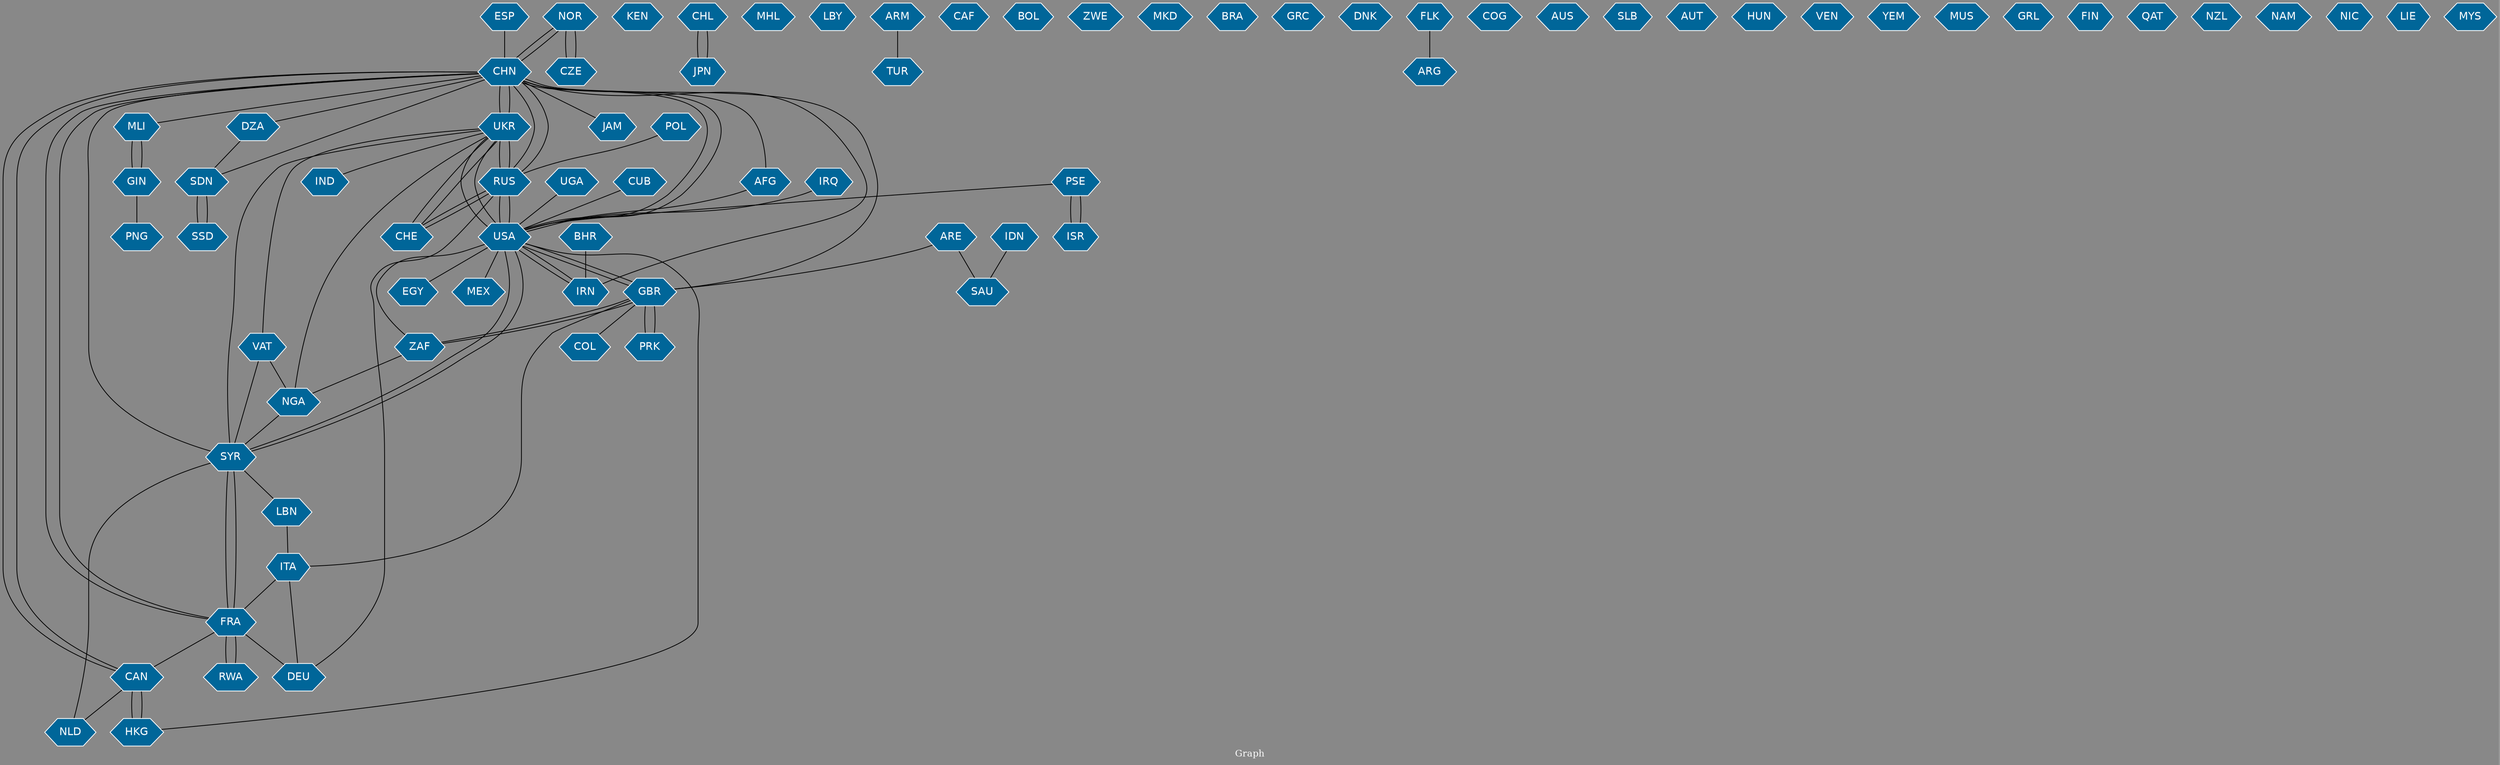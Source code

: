 // Countries together in item graph
graph {
	graph [bgcolor="#888888" fontcolor=white fontsize=12 label="Graph" outputorder=edgesfirst overlap=prism]
	node [color=white fillcolor="#006699" fontcolor=white fontname=Helvetica shape=hexagon style=filled]
	edge [arrowhead=open color=black fontcolor=white fontname=Courier fontsize=12]
		NOR [label=NOR]
		CHN [label=CHN]
		UKR [label=UKR]
		RUS [label=RUS]
		ZAF [label=ZAF]
		USA [label=USA]
		CAN [label=CAN]
		KEN [label=KEN]
		CHL [label=CHL]
		JPN [label=JPN]
		FRA [label=FRA]
		ISR [label=ISR]
		IRN [label=IRN]
		GBR [label=GBR]
		MHL [label=MHL]
		LBY [label=LBY]
		DEU [label=DEU]
		MLI [label=MLI]
		CHE [label=CHE]
		VAT [label=VAT]
		TUR [label=TUR]
		ITA [label=ITA]
		HKG [label=HKG]
		AFG [label=AFG]
		ARE [label=ARE]
		NGA [label=NGA]
		RWA [label=RWA]
		ARM [label=ARM]
		PSE [label=PSE]
		SYR [label=SYR]
		SAU [label=SAU]
		EGY [label=EGY]
		CAF [label=CAF]
		BOL [label=BOL]
		GIN [label=GIN]
		PNG [label=PNG]
		SSD [label=SSD]
		SDN [label=SDN]
		COL [label=COL]
		ZWE [label=ZWE]
		LBN [label=LBN]
		MKD [label=MKD]
		BRA [label=BRA]
		IRQ [label=IRQ]
		GRC [label=GRC]
		DNK [label=DNK]
		FLK [label=FLK]
		ARG [label=ARG]
		COG [label=COG]
		AUS [label=AUS]
		SLB [label=SLB]
		CZE [label=CZE]
		IND [label=IND]
		ESP [label=ESP]
		AUT [label=AUT]
		HUN [label=HUN]
		VEN [label=VEN]
		YEM [label=YEM]
		PRK [label=PRK]
		MUS [label=MUS]
		GRL [label=GRL]
		JAM [label=JAM]
		NLD [label=NLD]
		UGA [label=UGA]
		IDN [label=IDN]
		MEX [label=MEX]
		FIN [label=FIN]
		BHR [label=BHR]
		QAT [label=QAT]
		POL [label=POL]
		DZA [label=DZA]
		NZL [label=NZL]
		CUB [label=CUB]
		NAM [label=NAM]
		NIC [label=NIC]
		LIE [label=LIE]
		MYS [label=MYS]
			GBR -- COL [weight=1]
			CHE -- RUS [weight=2]
			ARM -- TUR [weight=1]
			CHN -- CAN [weight=2]
			AFG -- USA [weight=2]
			FLK -- ARG [weight=1]
			CHN -- JAM [weight=1]
			SYR -- LBN [weight=1]
			VAT -- SYR [weight=1]
			SDN -- SSD [weight=3]
			NOR -- CHN [weight=1]
			CHL -- JPN [weight=1]
			UKR -- NGA [weight=1]
			CHN -- SDN [weight=1]
			USA -- UKR [weight=10]
			USA -- IRN [weight=3]
			PRK -- GBR [weight=2]
			MLI -- GIN [weight=1]
			BHR -- IRN [weight=1]
			CAN -- CHN [weight=3]
			ARE -- GBR [weight=1]
			DZA -- SDN [weight=1]
			ITA -- FRA [weight=1]
			DEU -- RUS [weight=1]
			HKG -- CAN [weight=2]
			CHN -- GBR [weight=1]
			IDN -- SAU [weight=1]
			FRA -- CAN [weight=1]
			UGA -- USA [weight=1]
			USA -- SYR [weight=1]
			RWA -- FRA [weight=1]
			ESP -- CHN [weight=1]
			UKR -- USA [weight=15]
			PSE -- USA [weight=1]
			PSE -- ISR [weight=1]
			CZE -- NOR [weight=1]
			CHN -- FRA [weight=1]
			CHN -- MLI [weight=1]
			USA -- RUS [weight=12]
			FRA -- DEU [weight=1]
			VAT -- NGA [weight=1]
			GIN -- PNG [weight=1]
			ISR -- PSE [weight=2]
			ARE -- SAU [weight=1]
			UKR -- VAT [weight=1]
			CAN -- NLD [weight=1]
			JPN -- CHL [weight=1]
			UKR -- CHE [weight=2]
			IRN -- CHN [weight=1]
			NLD -- SYR [weight=1]
			FRA -- SYR [weight=1]
			USA -- MEX [weight=1]
			LBN -- ITA [weight=1]
			CHN -- UKR [weight=1]
			SYR -- FRA [weight=2]
			RUS -- UKR [weight=44]
			NOR -- CZE [weight=1]
			IRN -- USA [weight=5]
			CHN -- USA [weight=3]
			ITA -- DEU [weight=1]
			POL -- RUS [weight=1]
			UKR -- SYR [weight=1]
			GBR -- USA [weight=2]
			GBR -- ZAF [weight=1]
			GBR -- PRK [weight=1]
			SYR -- USA [weight=1]
			USA -- HKG [weight=1]
			UKR -- RUS [weight=39]
			CAN -- HKG [weight=2]
			ZAF -- GBR [weight=1]
			USA -- EGY [weight=1]
			ZAF -- USA [weight=1]
			IRQ -- USA [weight=1]
			UKR -- IND [weight=1]
			UKR -- CHN [weight=2]
			RUS -- CHE [weight=1]
			GIN -- MLI [weight=1]
			CHN -- RUS [weight=2]
			RUS -- USA [weight=16]
			CHE -- UKR [weight=2]
			CHN -- DZA [weight=1]
			CUB -- USA [weight=1]
			GBR -- ITA [weight=1]
			FRA -- CHN [weight=1]
			SYR -- CHN [weight=1]
			USA -- CHN [weight=3]
			CHN -- AFG [weight=1]
			CHN -- NOR [weight=1]
			NGA -- SYR [weight=1]
			FRA -- RWA [weight=2]
			SSD -- SDN [weight=1]
			USA -- GBR [weight=2]
			RUS -- CHN [weight=1]
			ZAF -- NGA [weight=1]
}